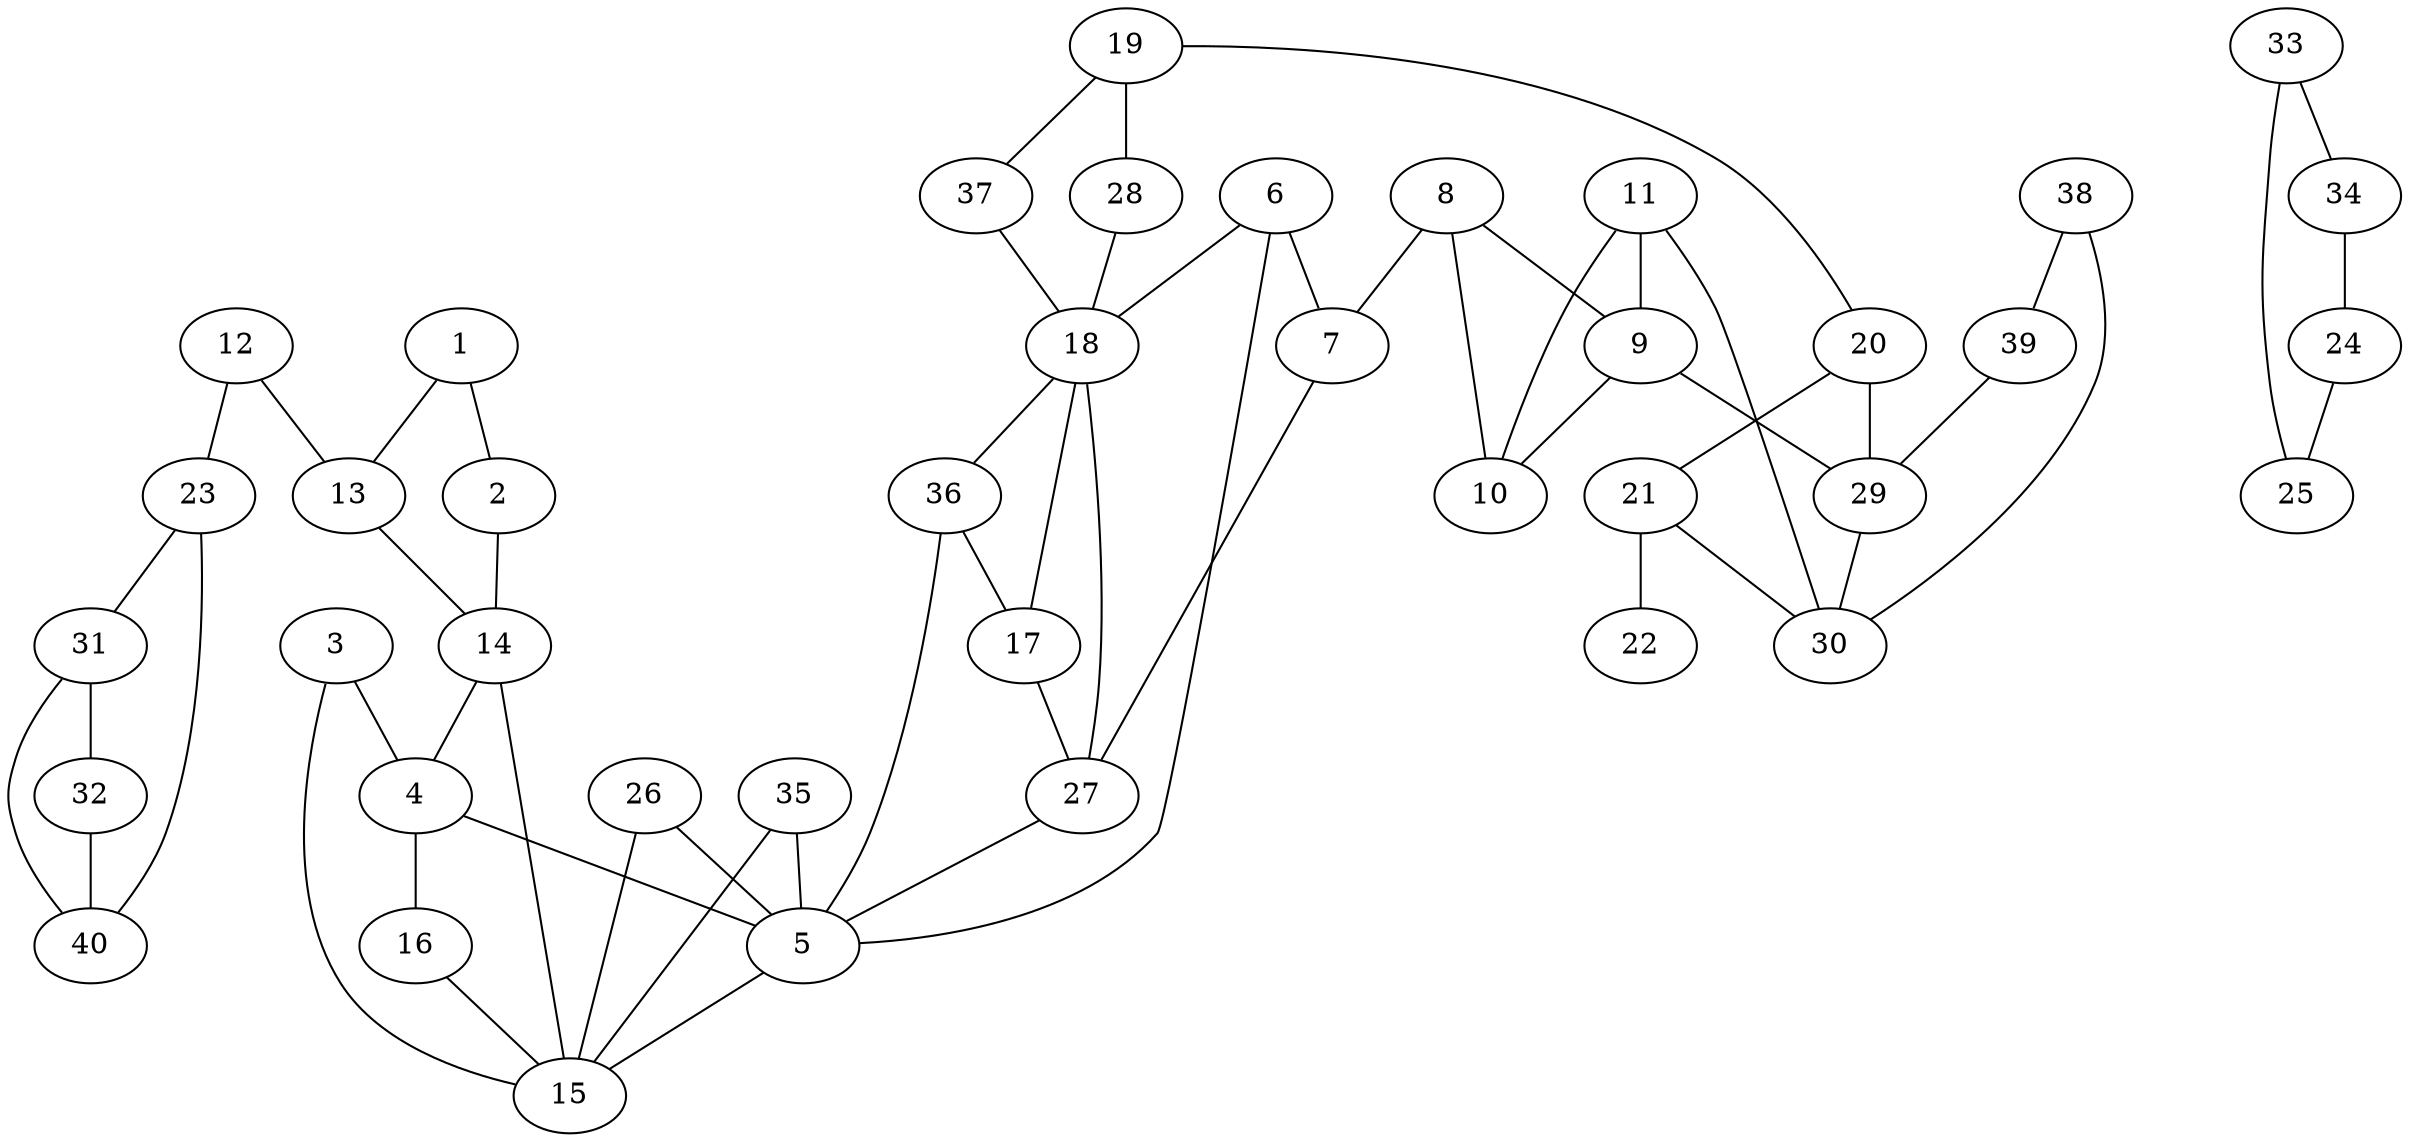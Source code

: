 graph pdb1tpc {
	1	 [aaLength=13,
		sequence=KSLGELIHTLNGA,
		type=0];
	13	 [aaLength=7,
		sequence=DFARQKL,
		type=0];
	1 -- 13	 [distance0="38.8392",
		frequency=1,
		type0=3];
	2	 [aaLength=7,
		sequence=DFARQKL,
		type=0];
	1 -- 2	 [distance0="31.56042",
		frequency=1,
		type0=1];
	14	 [aaLength=7,
		sequence=AMIKDIG,
		type=0];
	2 -- 14	 [distance0="32.88347",
		frequency=1,
		type0=3];
	3	 [aaLength=7,
		sequence=AMIKDIG,
		type=0];
	4	 [aaLength=5,
		sequence=ERRHV,
		type=0];
	3 -- 4	 [distance0="19.58397",
		frequency=1,
		type0=3];
	15	 [aaLength=5,
		sequence=ERRHV,
		type=0];
	3 -- 15	 [distance0="17.83117",
		frequency=1,
		type0=2];
	5	 [aaLength=13,
		sequence=ELIGQKVAHALAE,
		type=0];
	4 -- 5	 [distance0="12.71192",
		frequency=1,
		type0=1];
	16	 [aaLength=13,
		sequence=ELIGQKVAHALAE,
		type=0];
	4 -- 16	 [distance0="16.93851",
		frequency=1,
		type0=3];
	5 -- 15	 [distance0="14.12777",
		frequency=1,
		type0=2];
	6	 [aaLength=5,
		sequence=DEREA,
		type=0];
	7	 [aaLength=13,
		sequence=EKVVFEQTKAIAD,
		type=0];
	6 -- 7	 [distance0="11.62709",
		frequency=1,
		type0=1];
	6 -- 5	 [distance0="32.68519",
		frequency=1,
		type0=2];
	18	 [aaLength=13,
		sequence=EKVVFEQTKAIAD,
		type=0];
	6 -- 18	 [distance0="35.46341",
		frequency=1,
		type0=3];
	27	 [aaLength=6,
		sequence=VIACIG,
		type=1];
	7 -- 27	 [distance0="32.0111",
		frequency=1,
		type0=3];
	8	 [aaLength=18,
		sequence=ATPQQAQEVHEKLRGWLK,
		type=0];
	8 -- 7	 [distance0="39.55774",
		frequency=1,
		type0=2];
	9	 [aaLength=6,
		sequence=AVAQST,
		type=0];
	8 -- 9	 [distance0="26.44122",
		frequency=1,
		type0=1];
	10	 [aaLength=5,
		sequence=KELAS,
		type=0];
	8 -- 10	 [distance0="44.26467",
		frequency=1,
		type0=3];
	9 -- 10	 [distance0="29.80675",
		frequency=1,
		type0=2];
	29	 [aaLength="-5",
		sequence=IYGGSVTGGNCKELASQHDVDGFLVGGASLKPEFVDI,
		type=1];
	9 -- 29	 [distance0="31.26951",
		frequency=1,
		type0=3];
	11	 [aaLength=5,
		sequence=VDIIN,
		type=0];
	10 -- 11	 [distance0="26.23277",
		frequency=1,
		type0=1];
	11 -- 9	 [distance0="50.33175",
		frequency=1,
		type0=2];
	30	 [aaLength=6,
		sequence=DGFLVG,
		type=1];
	11 -- 30	 [distance0="53.70951",
		frequency=1,
		type0=3];
	12	 [aaLength=13,
		sequence=KSLGELIHTLNGA,
		type=0];
	12 -- 13	 [distance0="31.47836",
		frequency=1,
		type0=1];
	23	 [aaLength=6,
		sequence=FVGGNW,
		type=1];
	12 -- 23	 [distance0="36.64486",
		frequency=1,
		type0=3];
	13 -- 14	 [distance0="33.05537",
		frequency=1,
		type0=3];
	14 -- 4	 [distance0="26.32309",
		frequency=1,
		type0=3];
	14 -- 15	 [distance0="23.92535",
		frequency=1,
		type0=2];
	16 -- 15	 [distance0="14.59576",
		frequency=1,
		type0=1];
	17	 [aaLength=5,
		sequence=DEREA,
		type=0];
	17 -- 18	 [distance0="14.17759",
		frequency=1,
		type0=1];
	17 -- 27	 [distance0="14.91331",
		frequency=1,
		type0=2];
	18 -- 27	 [distance0="26.87515",
		frequency=1,
		type0=2];
	36	 [aaLength=6,
		sequence=VIACIG,
		type=1];
	18 -- 36	 [distance0="26.87515",
		frequency=1,
		type0=3];
	19	 [aaLength=18,
		sequence=ATPQQAQEVHEKLRGWLK,
		type=0];
	20	 [aaLength=6,
		sequence=AVAQST,
		type=0];
	19 -- 20	 [distance0="29.41025",
		frequency=1,
		type0=1];
	28	 [aaLength=5,
		sequence=VLAYD,
		type=1];
	19 -- 28	 [distance0="31.03214",
		frequency=1,
		type0=2];
	37	 [aaLength=5,
		sequence=VLAYD,
		type=1];
	19 -- 37	 [distance0="31.03214",
		frequency=1,
		type0=3];
	21	 [aaLength=5,
		sequence=KELAS,
		type=0];
	20 -- 21	 [distance0="28.11763",
		frequency=1,
		type0=1];
	20 -- 29	 [distance0="38.82215",
		frequency=1,
		type0=3];
	22	 [aaLength=5,
		sequence=VDIIN,
		type=0];
	21 -- 22	 [distance0="24.1635",
		frequency=1,
		type0=1];
	21 -- 30	 [distance0="36.19277",
		frequency=1,
		type0=3];
	31	 [aaLength=6,
		sequence=FVGGNW,
		type=1];
	23 -- 31	 [distance0="0.0",
		frequency=1,
		type0=1];
	24	 [aaLength=6,
		sequence=EVVCGA,
		type=1];
	25	 [aaLength=4,
		sequence=VAAQ,
		type=1];
	24 -- 25	 [distance0="23.0",
		frequency=1,
		type0=2];
	26	 [aaLength=4,
		sequence=VILG,
		type=1];
	26 -- 5	 [distance0="25.54327",
		frequency=1,
		type0=3];
	26 -- 15	 [distance0="22.23849",
		frequency=1,
		type0=2];
	27 -- 5	 [distance0="25.54327",
		frequency=1,
		type0=3];
	28 -- 18	 [distance0="29.56812",
		frequency=1,
		type0=2];
	29 -- 30	 [distance0="20.0",
		frequency=1,
		type0=2];
	32	 [aaLength=6,
		sequence=FVGGNW,
		type=1];
	31 -- 32	 [distance0="0.0",
		frequency=1,
		type0=2];
	40	 [aaLength=6,
		sequence=FVGGNW,
		type=1];
	32 -- 40	 [distance0="0.0",
		frequency=1,
		type0=3];
	33	 [aaLength=6,
		sequence=EVVCGA,
		type=1];
	33 -- 25	 [distance0="23.0",
		frequency=1,
		type0=2];
	34	 [aaLength=4,
		sequence=VAAQ,
		type=1];
	33 -- 34	 [distance0="23.0",
		frequency=1,
		type0=3];
	34 -- 24	 [distance0="23.0",
		frequency=1,
		type0=2];
	35	 [aaLength=4,
		sequence=VILG,
		type=1];
	35 -- 5	 [distance0="25.54327",
		frequency=1,
		type0=3];
	35 -- 15	 [distance0="22.23849",
		frequency=1,
		type0=2];
	36 -- 5	 [distance0="25.54327",
		frequency=1,
		type0=3];
	36 -- 17	 [distance0="14.91331",
		frequency=1,
		type0=2];
	37 -- 18	 [distance0="29.56812",
		frequency=1,
		type0=2];
	38	 [aaLength="-5",
		sequence=IYGGSVTGGNCKELASQHDVDGFLVGGASLKPEFVDI,
		type=1];
	38 -- 30	 [distance0="20.0",
		frequency=1,
		type0=2];
	39	 [aaLength=6,
		sequence=DGFLVG,
		type=1];
	38 -- 39	 [distance0="20.0",
		frequency=1,
		type0=3];
	39 -- 29	 [distance0="20.0",
		frequency=1,
		type0=2];
	40 -- 23	 [distance0="0.0",
		frequency=1,
		type0=1];
	40 -- 31	 [distance0="0.0",
		frequency=1,
		type0=2];
}
